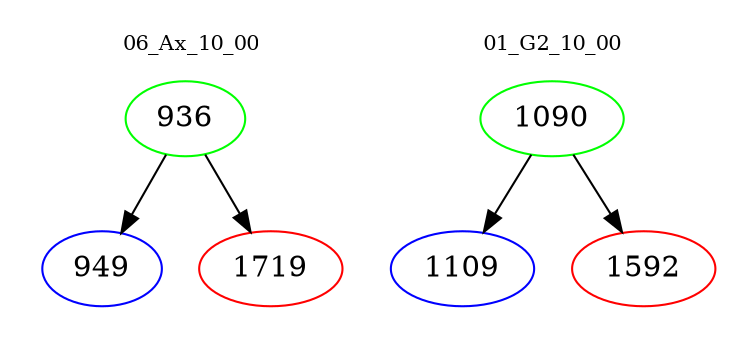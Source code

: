 digraph{
subgraph cluster_0 {
color = white
label = "06_Ax_10_00";
fontsize=10;
T0_936 [label="936", color="green"]
T0_936 -> T0_949 [color="black"]
T0_949 [label="949", color="blue"]
T0_936 -> T0_1719 [color="black"]
T0_1719 [label="1719", color="red"]
}
subgraph cluster_1 {
color = white
label = "01_G2_10_00";
fontsize=10;
T1_1090 [label="1090", color="green"]
T1_1090 -> T1_1109 [color="black"]
T1_1109 [label="1109", color="blue"]
T1_1090 -> T1_1592 [color="black"]
T1_1592 [label="1592", color="red"]
}
}
